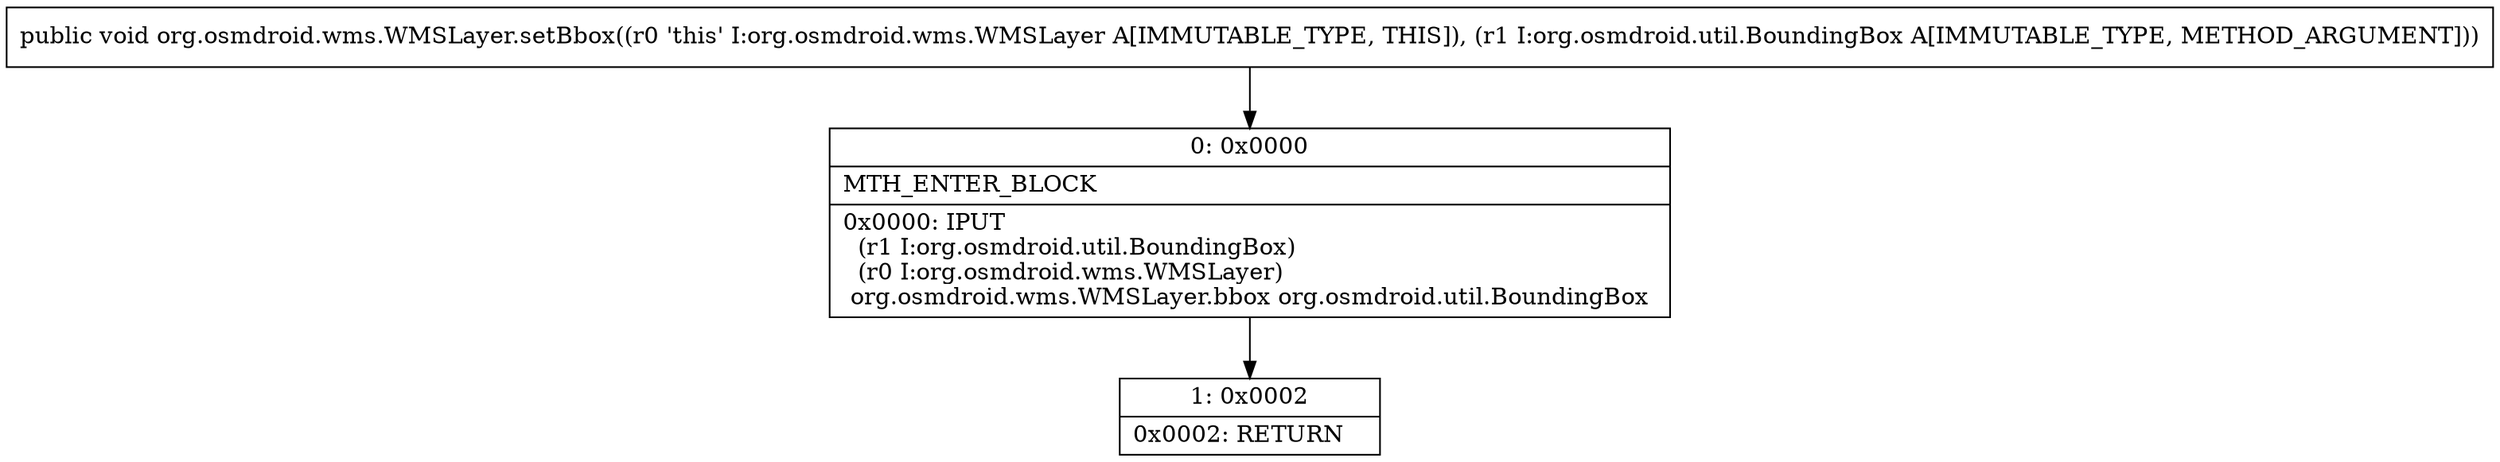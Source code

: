digraph "CFG fororg.osmdroid.wms.WMSLayer.setBbox(Lorg\/osmdroid\/util\/BoundingBox;)V" {
Node_0 [shape=record,label="{0\:\ 0x0000|MTH_ENTER_BLOCK\l|0x0000: IPUT  \l  (r1 I:org.osmdroid.util.BoundingBox)\l  (r0 I:org.osmdroid.wms.WMSLayer)\l org.osmdroid.wms.WMSLayer.bbox org.osmdroid.util.BoundingBox \l}"];
Node_1 [shape=record,label="{1\:\ 0x0002|0x0002: RETURN   \l}"];
MethodNode[shape=record,label="{public void org.osmdroid.wms.WMSLayer.setBbox((r0 'this' I:org.osmdroid.wms.WMSLayer A[IMMUTABLE_TYPE, THIS]), (r1 I:org.osmdroid.util.BoundingBox A[IMMUTABLE_TYPE, METHOD_ARGUMENT])) }"];
MethodNode -> Node_0;
Node_0 -> Node_1;
}

